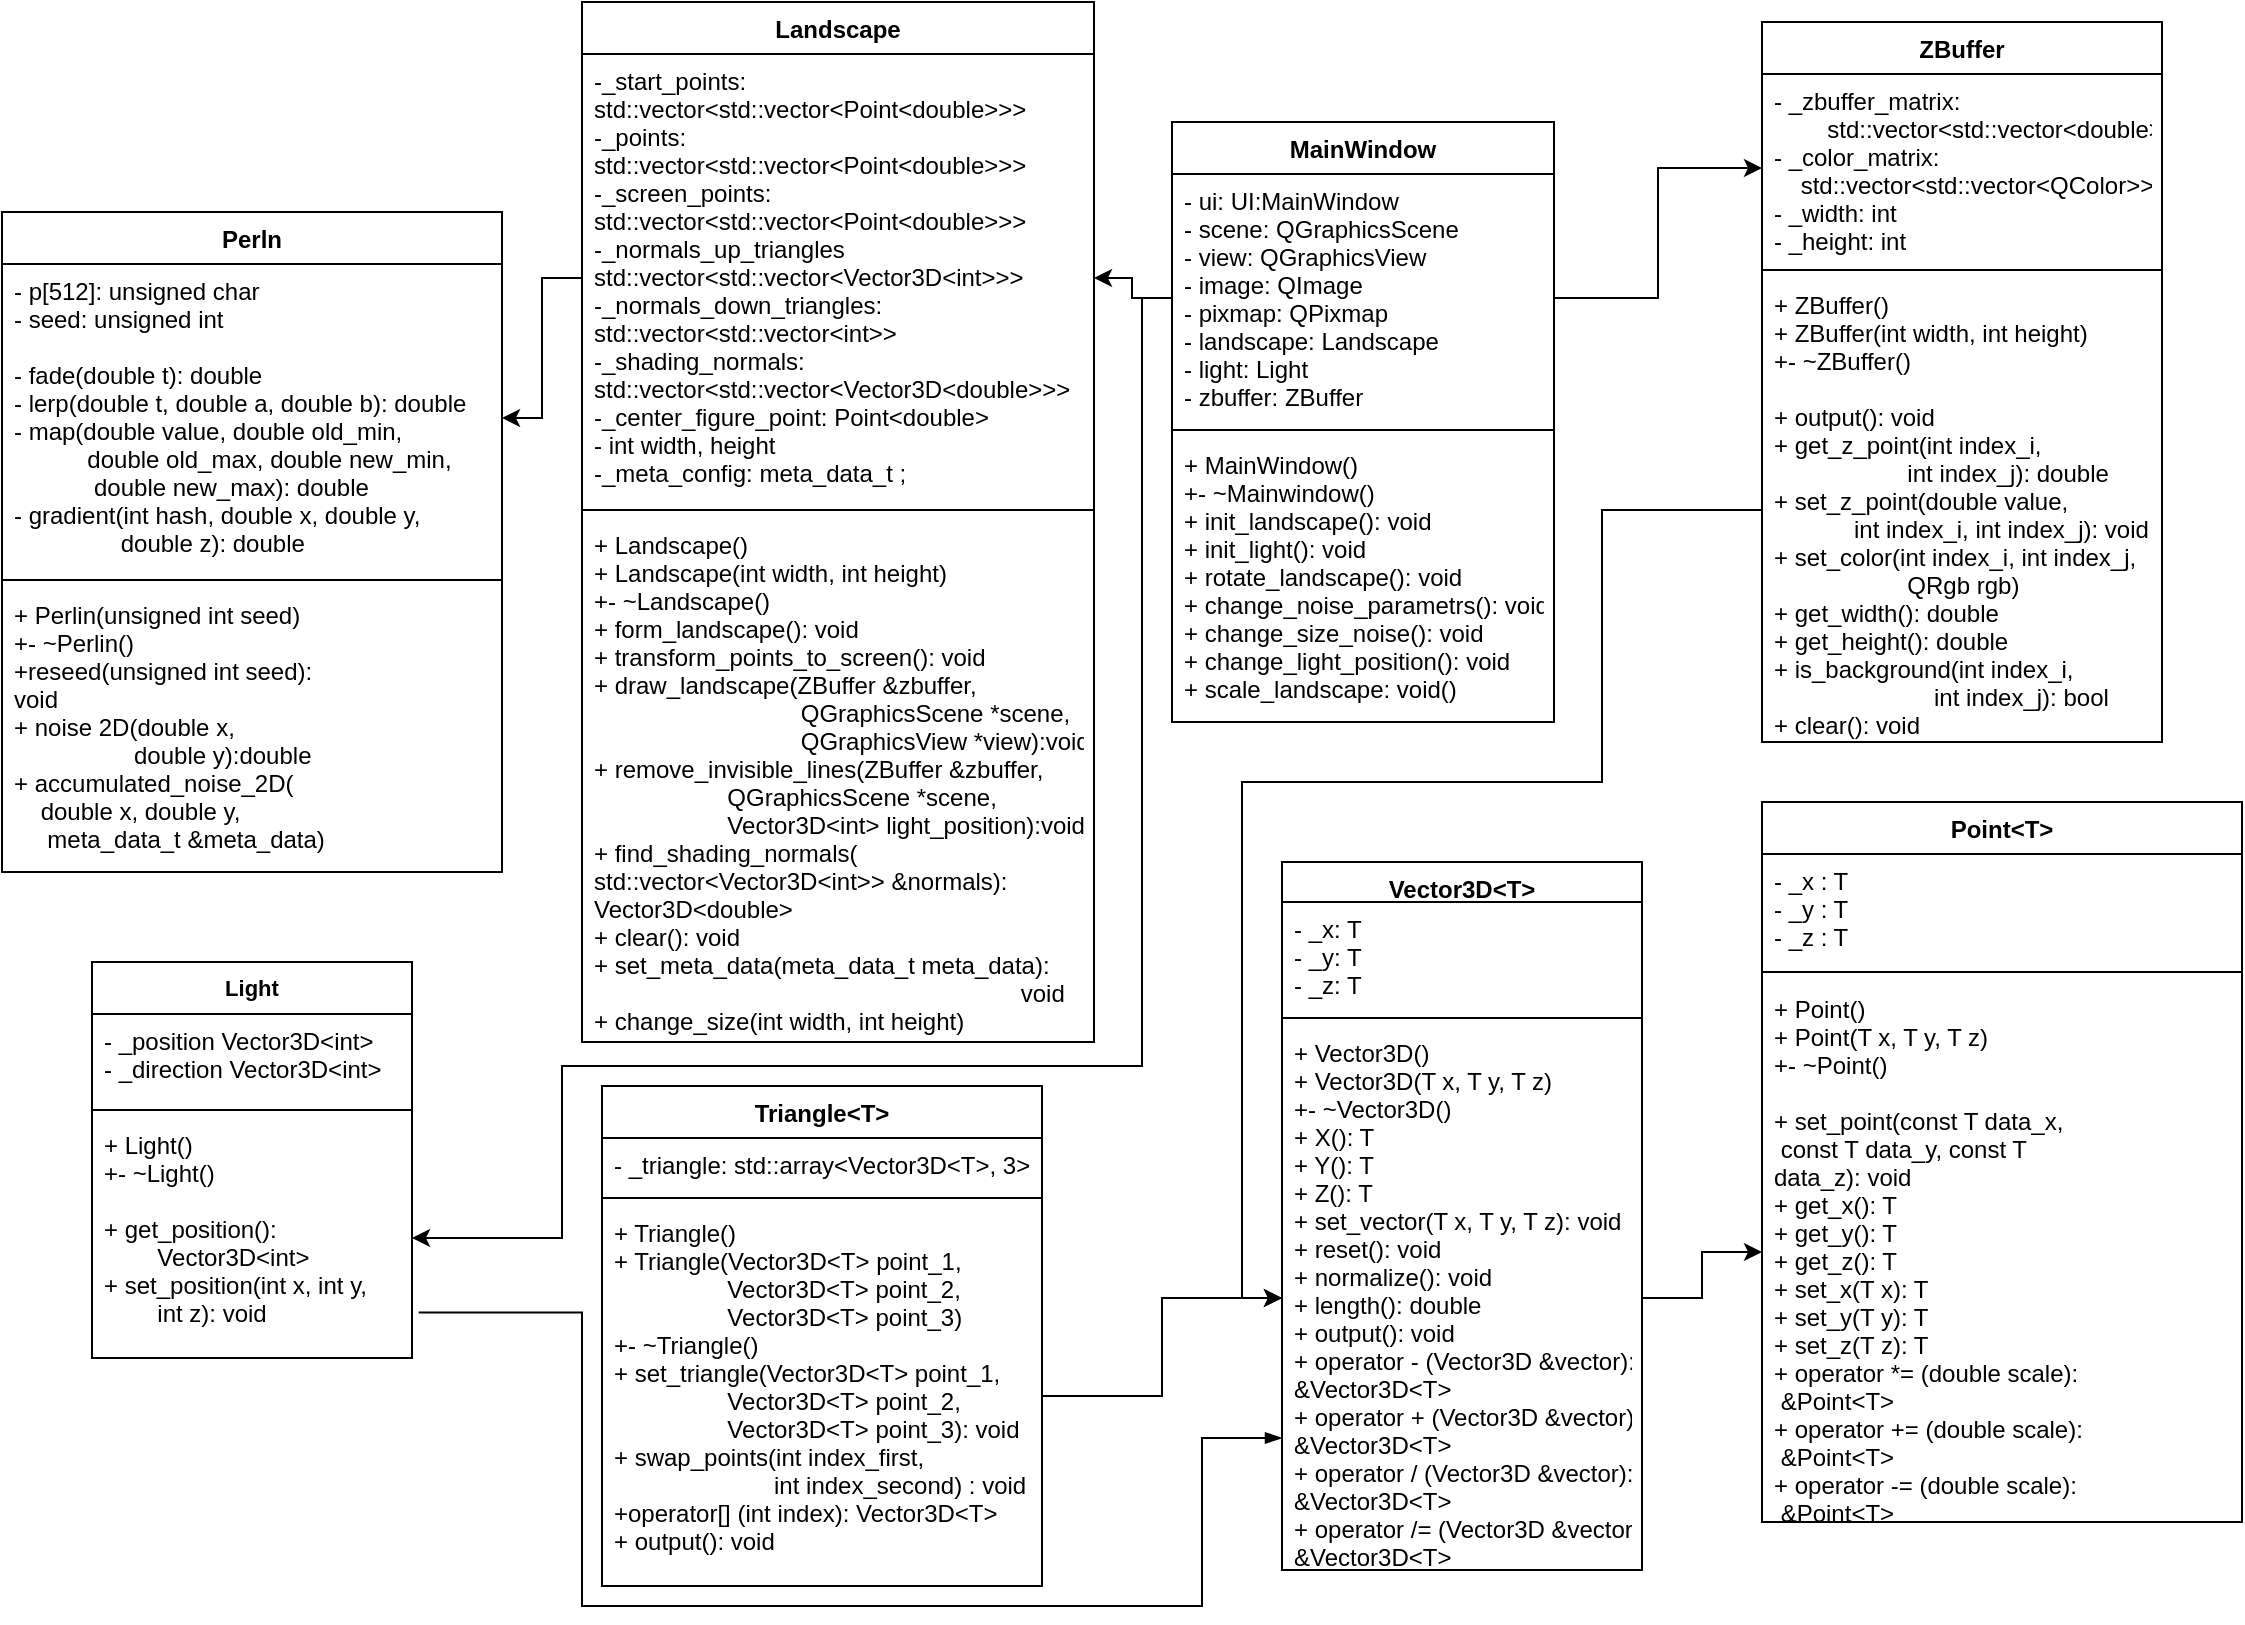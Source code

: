 <mxfile version="14.9.6" type="device"><diagram id="UIUgSmpHJvGUYFmtRbFh" name="Диаграмма классов"><mxGraphModel dx="1483" dy="856" grid="1" gridSize="10" guides="1" tooltips="1" connect="1" arrows="1" fold="1" page="1" pageScale="1" pageWidth="1169" pageHeight="827" math="0" shadow="0"><root><mxCell id="0"/><mxCell id="1" parent="0"/><mxCell id="x_A3Bgs5jIyPgpAnWUdy-1" value="Point&lt;T&gt;" style="swimlane;fontStyle=1;align=center;verticalAlign=top;childLayout=stackLayout;horizontal=1;startSize=26;horizontalStack=0;resizeParent=1;resizeParentMax=0;resizeLast=0;collapsible=1;marginBottom=0;" vertex="1" parent="1"><mxGeometry x="920" y="408" width="240" height="360" as="geometry"/></mxCell><mxCell id="x_A3Bgs5jIyPgpAnWUdy-2" value="- _x : T&#10;- _y : T&#10;- _z : T" style="text;strokeColor=none;fillColor=none;align=left;verticalAlign=top;spacingLeft=4;spacingRight=4;overflow=hidden;rotatable=0;points=[[0,0.5],[1,0.5]];portConstraint=eastwest;" vertex="1" parent="x_A3Bgs5jIyPgpAnWUdy-1"><mxGeometry y="26" width="240" height="54" as="geometry"/></mxCell><mxCell id="x_A3Bgs5jIyPgpAnWUdy-3" value="" style="line;strokeWidth=1;fillColor=none;align=left;verticalAlign=middle;spacingTop=-1;spacingLeft=3;spacingRight=3;rotatable=0;labelPosition=right;points=[];portConstraint=eastwest;" vertex="1" parent="x_A3Bgs5jIyPgpAnWUdy-1"><mxGeometry y="80" width="240" height="10" as="geometry"/></mxCell><mxCell id="x_A3Bgs5jIyPgpAnWUdy-4" value="+ Point()&#10;+ Point(T x, T y, T z)&#10;+- ~Point()&#10;&#10;+ set_point(const T data_x,&#10; const T data_y, const T &#10;data_z): void&#10;+ get_x(): T&#10;+ get_y(): T&#10;+ get_z(): T&#10;+ set_x(T x): T&#10;+ set_y(T y): T&#10;+ set_z(T z): T&#10;+ operator *= (double scale):&#10; &amp;Point&lt;T&gt;&#10;+ operator += (double scale):&#10; &amp;Point&lt;T&gt;&#10;+ operator -= (double scale):&#10; &amp;Point&lt;T&gt;&#10;+output_point(): void&#10;&#10;" style="text;strokeColor=none;fillColor=none;align=left;verticalAlign=top;spacingLeft=4;spacingRight=4;overflow=hidden;rotatable=0;points=[[0,0.5],[1,0.5]];portConstraint=eastwest;" vertex="1" parent="x_A3Bgs5jIyPgpAnWUdy-1"><mxGeometry y="90" width="240" height="270" as="geometry"/></mxCell><mxCell id="x_A3Bgs5jIyPgpAnWUdy-5" value="Landscape" style="swimlane;fontStyle=1;align=center;verticalAlign=top;childLayout=stackLayout;horizontal=1;startSize=26;horizontalStack=0;resizeParent=1;resizeParentMax=0;resizeLast=0;collapsible=1;marginBottom=0;" vertex="1" parent="1"><mxGeometry x="330" y="8" width="256" height="520" as="geometry"/></mxCell><mxCell id="x_A3Bgs5jIyPgpAnWUdy-6" value="-_start_points: &#10;std::vector&lt;std::vector&lt;Point&lt;double&gt;&gt;&gt;&#10;-_points: &#10;std::vector&lt;std::vector&lt;Point&lt;double&gt;&gt;&gt;      &#10;-_screen_points: &#10;std::vector&lt;std::vector&lt;Point&lt;double&gt;&gt;&gt;     &#10;-_normals_up_triangles&#10;std::vector&lt;std::vector&lt;Vector3D&lt;int&gt;&gt;&gt;    &#10;-_normals_down_triangles: &#10;std::vector&lt;std::vector&lt;int&gt;&gt;    &#10;-_shading_normals:&#10;std::vector&lt;std::vector&lt;Vector3D&lt;double&gt;&gt;&gt;&#10;-_center_figure_point: Point&lt;double&gt; &#10;- int width, height&#10;-_meta_config: meta_data_t ;&#10;" style="text;strokeColor=none;fillColor=none;align=left;verticalAlign=top;spacingLeft=4;spacingRight=4;overflow=hidden;rotatable=0;points=[[0,0.5],[1,0.5]];portConstraint=eastwest;" vertex="1" parent="x_A3Bgs5jIyPgpAnWUdy-5"><mxGeometry y="26" width="256" height="224" as="geometry"/></mxCell><mxCell id="x_A3Bgs5jIyPgpAnWUdy-7" value="" style="line;strokeWidth=1;fillColor=none;align=left;verticalAlign=middle;spacingTop=-1;spacingLeft=3;spacingRight=3;rotatable=0;labelPosition=right;points=[];portConstraint=eastwest;" vertex="1" parent="x_A3Bgs5jIyPgpAnWUdy-5"><mxGeometry y="250" width="256" height="8" as="geometry"/></mxCell><mxCell id="x_A3Bgs5jIyPgpAnWUdy-8" value="+ Landscape()&#10;+ Landscape(int width, int height)&#10;+- ~Landscape()&#10;+ form_landscape(): void&#10;+ transform_points_to_screen(): void&#10;+ draw_landscape(ZBuffer &amp;zbuffer,&#10;                               QGraphicsScene *scene,&#10;                               QGraphicsView *view):void&#10;+ remove_invisible_lines(ZBuffer &amp;zbuffer,&#10;                    QGraphicsScene *scene,&#10;                    Vector3D&lt;int&gt; light_position):void&#10;+ find_shading_normals(&#10;std::vector&lt;Vector3D&lt;int&gt;&gt; &amp;normals): &#10;Vector3D&lt;double&gt;&#10;+ clear(): void&#10;+ set_meta_data(meta_data_t meta_data):&#10;                                                                void&#10;+ change_size(int width, int height)&#10;" style="text;strokeColor=none;fillColor=none;align=left;verticalAlign=top;spacingLeft=4;spacingRight=4;overflow=hidden;rotatable=0;points=[[0,0.5],[1,0.5]];portConstraint=eastwest;" vertex="1" parent="x_A3Bgs5jIyPgpAnWUdy-5"><mxGeometry y="258" width="256" height="262" as="geometry"/></mxCell><mxCell id="x_A3Bgs5jIyPgpAnWUdy-9" value="Vector3D&lt;T&gt;" style="swimlane;fontStyle=1;align=center;verticalAlign=top;childLayout=stackLayout;horizontal=1;startSize=20;horizontalStack=0;resizeParent=1;resizeParentMax=0;resizeLast=0;collapsible=1;marginBottom=0;" vertex="1" parent="1"><mxGeometry x="680" y="438" width="180" height="354" as="geometry"/></mxCell><mxCell id="x_A3Bgs5jIyPgpAnWUdy-10" value="- _x: T&#10;- _y: T&#10;- _z: T" style="text;strokeColor=none;fillColor=none;align=left;verticalAlign=top;spacingLeft=4;spacingRight=4;overflow=hidden;rotatable=0;points=[[0,0.5],[1,0.5]];portConstraint=eastwest;" vertex="1" parent="x_A3Bgs5jIyPgpAnWUdy-9"><mxGeometry y="20" width="180" height="54" as="geometry"/></mxCell><mxCell id="x_A3Bgs5jIyPgpAnWUdy-11" value="" style="line;strokeWidth=1;fillColor=none;align=left;verticalAlign=middle;spacingTop=-1;spacingLeft=3;spacingRight=3;rotatable=0;labelPosition=right;points=[];portConstraint=eastwest;" vertex="1" parent="x_A3Bgs5jIyPgpAnWUdy-9"><mxGeometry y="74" width="180" height="8" as="geometry"/></mxCell><mxCell id="x_A3Bgs5jIyPgpAnWUdy-12" value="+ Vector3D()&#10;+ Vector3D(T x, T y, T z)&#10;+- ~Vector3D()&#10;+ X(): T&#10;+ Y(): T&#10;+ Z(): T&#10;+ set_vector(T x, T y, T z): void&#10;+ reset(): void&#10;+ normalize(): void&#10;+ length(): double&#10;+ output(): void&#10;+ operator - (Vector3D &amp;vector):&#10;&amp;Vector3D&lt;T&gt;&#10;+ operator + (Vector3D &amp;vector):&#10;&amp;Vector3D&lt;T&gt;&#10;+ operator / (Vector3D &amp;vector):&#10;&amp;Vector3D&lt;T&gt;&#10;+ operator /= (Vector3D &amp;vector):&#10;&amp;Vector3D&lt;T&gt;&#10;" style="text;strokeColor=none;fillColor=none;align=left;verticalAlign=top;spacingLeft=4;spacingRight=4;overflow=hidden;rotatable=0;points=[[0,0.5],[1,0.5]];portConstraint=eastwest;" vertex="1" parent="x_A3Bgs5jIyPgpAnWUdy-9"><mxGeometry y="82" width="180" height="272" as="geometry"/></mxCell><mxCell id="x_A3Bgs5jIyPgpAnWUdy-13" value="ZBuffer" style="swimlane;fontStyle=1;align=center;verticalAlign=top;childLayout=stackLayout;horizontal=1;startSize=26;horizontalStack=0;resizeParent=1;resizeParentMax=0;resizeLast=0;collapsible=1;marginBottom=0;" vertex="1" parent="1"><mxGeometry x="920" y="18" width="200" height="360" as="geometry"/></mxCell><mxCell id="x_A3Bgs5jIyPgpAnWUdy-14" value="- _zbuffer_matrix: &#10;        std::vector&lt;std::vector&lt;double&gt;&gt;&#10;- _color_matrix:&#10;    std::vector&lt;std::vector&lt;QColor&gt;&gt;&#10;- _width: int&#10;- _height: int&#10;" style="text;strokeColor=none;fillColor=none;align=left;verticalAlign=top;spacingLeft=4;spacingRight=4;overflow=hidden;rotatable=0;points=[[0,0.5],[1,0.5]];portConstraint=eastwest;" vertex="1" parent="x_A3Bgs5jIyPgpAnWUdy-13"><mxGeometry y="26" width="200" height="94" as="geometry"/></mxCell><mxCell id="x_A3Bgs5jIyPgpAnWUdy-15" value="" style="line;strokeWidth=1;fillColor=none;align=left;verticalAlign=middle;spacingTop=-1;spacingLeft=3;spacingRight=3;rotatable=0;labelPosition=right;points=[];portConstraint=eastwest;" vertex="1" parent="x_A3Bgs5jIyPgpAnWUdy-13"><mxGeometry y="120" width="200" height="8" as="geometry"/></mxCell><mxCell id="x_A3Bgs5jIyPgpAnWUdy-16" value="+ ZBuffer()&#10;+ ZBuffer(int width, int height)&#10;+- ~ZBuffer()&#10;&#10;+ output(): void&#10;+ get_z_point(int index_i,&#10;                    int index_j): double&#10;+ set_z_point(double value, &#10;            int index_i, int index_j): void&#10;+ set_color(int index_i, int index_j,&#10;                    QRgb rgb)&#10;+ get_width(): double&#10;+ get_height(): double&#10;+ is_background(int index_i,&#10;                        int index_j): bool&#10;+ clear(): void&#10;&#10;" style="text;strokeColor=none;fillColor=none;align=left;verticalAlign=top;spacingLeft=4;spacingRight=4;overflow=hidden;rotatable=0;points=[[0,0.5],[1,0.5]];portConstraint=eastwest;" vertex="1" parent="x_A3Bgs5jIyPgpAnWUdy-13"><mxGeometry y="128" width="200" height="232" as="geometry"/></mxCell><mxCell id="x_A3Bgs5jIyPgpAnWUdy-21" value="Triangle&lt;T&gt;" style="swimlane;fontStyle=1;align=center;verticalAlign=top;childLayout=stackLayout;horizontal=1;startSize=26;horizontalStack=0;resizeParent=1;resizeParentMax=0;resizeLast=0;collapsible=1;marginBottom=0;" vertex="1" parent="1"><mxGeometry x="340" y="550" width="220" height="250" as="geometry"/></mxCell><mxCell id="x_A3Bgs5jIyPgpAnWUdy-22" value="- _triangle: std::array&lt;Vector3D&lt;T&gt;, 3&gt;" style="text;strokeColor=none;fillColor=none;align=left;verticalAlign=top;spacingLeft=4;spacingRight=4;overflow=hidden;rotatable=0;points=[[0,0.5],[1,0.5]];portConstraint=eastwest;" vertex="1" parent="x_A3Bgs5jIyPgpAnWUdy-21"><mxGeometry y="26" width="220" height="26" as="geometry"/></mxCell><mxCell id="x_A3Bgs5jIyPgpAnWUdy-23" value="" style="line;strokeWidth=1;fillColor=none;align=left;verticalAlign=middle;spacingTop=-1;spacingLeft=3;spacingRight=3;rotatable=0;labelPosition=right;points=[];portConstraint=eastwest;" vertex="1" parent="x_A3Bgs5jIyPgpAnWUdy-21"><mxGeometry y="52" width="220" height="8" as="geometry"/></mxCell><mxCell id="x_A3Bgs5jIyPgpAnWUdy-24" value="+ Triangle()&#10;+ Triangle(Vector3D&lt;T&gt; point_1,&#10;                 Vector3D&lt;T&gt; point_2,&#10;                 Vector3D&lt;T&gt; point_3)&#10;+- ~Triangle()&#10;+ set_triangle(Vector3D&lt;T&gt; point_1,&#10;                 Vector3D&lt;T&gt; point_2,&#10;                 Vector3D&lt;T&gt; point_3): void&#10;+ swap_points(int index_first,&#10;                        int index_second) : void&#10;+operator[] (int index): Vector3D&lt;T&gt;&#10;+ output(): void" style="text;strokeColor=none;fillColor=none;align=left;verticalAlign=top;spacingLeft=4;spacingRight=4;overflow=hidden;rotatable=0;points=[[0,0.5],[1,0.5]];portConstraint=eastwest;" vertex="1" parent="x_A3Bgs5jIyPgpAnWUdy-21"><mxGeometry y="60" width="220" height="190" as="geometry"/></mxCell><mxCell id="x_A3Bgs5jIyPgpAnWUdy-31" value="Perln" style="swimlane;fontStyle=1;align=center;verticalAlign=top;childLayout=stackLayout;horizontal=1;startSize=26;horizontalStack=0;resizeParent=1;resizeParentMax=0;resizeLast=0;collapsible=1;marginBottom=0;fontColor=#000000;" vertex="1" parent="1"><mxGeometry x="40" y="113" width="250" height="330" as="geometry"/></mxCell><mxCell id="x_A3Bgs5jIyPgpAnWUdy-32" value="- p[512]: unsigned char&#10;- seed: unsigned int&#10;&#10;- fade(double t): double&#10;- lerp(double t, double a, double b): double&#10;- map(double value, double old_min,&#10;           double old_max, double new_min,&#10;            double new_max): double&#10;- gradient(int hash, double x, double y, &#10;                double z): double&#10;" style="text;strokeColor=none;fillColor=none;align=left;verticalAlign=top;spacingLeft=4;spacingRight=4;overflow=hidden;rotatable=0;points=[[0,0.5],[1,0.5]];portConstraint=eastwest;" vertex="1" parent="x_A3Bgs5jIyPgpAnWUdy-31"><mxGeometry y="26" width="250" height="154" as="geometry"/></mxCell><mxCell id="x_A3Bgs5jIyPgpAnWUdy-33" value="" style="line;strokeWidth=1;fillColor=none;align=left;verticalAlign=middle;spacingTop=-1;spacingLeft=3;spacingRight=3;rotatable=0;labelPosition=right;points=[];portConstraint=eastwest;" vertex="1" parent="x_A3Bgs5jIyPgpAnWUdy-31"><mxGeometry y="180" width="250" height="8" as="geometry"/></mxCell><mxCell id="x_A3Bgs5jIyPgpAnWUdy-34" value="+ Perlin(unsigned int seed)&#10;+- ~Perlin()&#10;+reseed(unsigned int seed): &#10;void&#10;+ noise 2D(double x,&#10;                  double y):double&#10;+ accumulated_noise_2D(&#10;    double x, double y,&#10;     meta_data_t &amp;meta_data)" style="text;strokeColor=none;fillColor=none;align=left;verticalAlign=top;spacingLeft=4;spacingRight=4;overflow=hidden;rotatable=0;points=[[0,0.5],[1,0.5]];portConstraint=eastwest;" vertex="1" parent="x_A3Bgs5jIyPgpAnWUdy-31"><mxGeometry y="188" width="250" height="142" as="geometry"/></mxCell><mxCell id="x_A3Bgs5jIyPgpAnWUdy-39" value="MainWindow" style="swimlane;fontStyle=1;align=center;verticalAlign=top;childLayout=stackLayout;horizontal=1;startSize=26;horizontalStack=0;resizeParent=1;resizeParentMax=0;resizeLast=0;collapsible=1;marginBottom=0;fontColor=#000000;" vertex="1" parent="1"><mxGeometry x="625" y="68" width="191" height="300" as="geometry"/></mxCell><mxCell id="x_A3Bgs5jIyPgpAnWUdy-40" value="- ui: UI:MainWindow&#10;- scene: QGraphicsScene&#10;- view: QGraphicsView&#10;- image: QImage&#10;- pixmap: QPixmap&#10;- landscape: Landscape&#10;- light: Light&#10;- zbuffer: ZBuffer" style="text;strokeColor=none;fillColor=none;align=left;verticalAlign=top;spacingLeft=4;spacingRight=4;overflow=hidden;rotatable=0;points=[[0,0.5],[1,0.5]];portConstraint=eastwest;" vertex="1" parent="x_A3Bgs5jIyPgpAnWUdy-39"><mxGeometry y="26" width="191" height="124" as="geometry"/></mxCell><mxCell id="x_A3Bgs5jIyPgpAnWUdy-41" value="" style="line;strokeWidth=1;fillColor=none;align=left;verticalAlign=middle;spacingTop=-1;spacingLeft=3;spacingRight=3;rotatable=0;labelPosition=right;points=[];portConstraint=eastwest;" vertex="1" parent="x_A3Bgs5jIyPgpAnWUdy-39"><mxGeometry y="150" width="191" height="8" as="geometry"/></mxCell><mxCell id="x_A3Bgs5jIyPgpAnWUdy-42" value="+ MainWindow()&#10;+- ~Mainwindow()&#10;+ init_landscape(): void&#10;+ init_light(): void&#10;+ rotate_landscape(): void&#10;+ change_noise_parametrs(): void&#10;+ change_size_noise(): void&#10;+ change_light_position(): void&#10;+ scale_landscape: void()" style="text;strokeColor=none;fillColor=none;align=left;verticalAlign=top;spacingLeft=4;spacingRight=4;overflow=hidden;rotatable=0;points=[[0,0.5],[1,0.5]];portConstraint=eastwest;" vertex="1" parent="x_A3Bgs5jIyPgpAnWUdy-39"><mxGeometry y="158" width="191" height="142" as="geometry"/></mxCell><mxCell id="x_A3Bgs5jIyPgpAnWUdy-48" style="edgeStyle=orthogonalEdgeStyle;rounded=0;orthogonalLoop=1;jettySize=auto;html=1;exitX=0;exitY=0.5;exitDx=0;exitDy=0;entryX=1;entryY=0.5;entryDx=0;entryDy=0;fontColor=#000000;" edge="1" parent="1" source="x_A3Bgs5jIyPgpAnWUdy-40" target="x_A3Bgs5jIyPgpAnWUdy-6"><mxGeometry relative="1" as="geometry"/></mxCell><mxCell id="x_A3Bgs5jIyPgpAnWUdy-50" style="edgeStyle=orthogonalEdgeStyle;rounded=0;orthogonalLoop=1;jettySize=auto;html=1;exitX=0;exitY=0.5;exitDx=0;exitDy=0;entryX=1;entryY=0.5;entryDx=0;entryDy=0;fontColor=#000000;" edge="1" parent="1" source="x_A3Bgs5jIyPgpAnWUdy-6" target="x_A3Bgs5jIyPgpAnWUdy-32"><mxGeometry relative="1" as="geometry"/></mxCell><mxCell id="x_A3Bgs5jIyPgpAnWUdy-54" style="edgeStyle=orthogonalEdgeStyle;rounded=0;orthogonalLoop=1;jettySize=auto;html=1;exitX=1;exitY=0.5;exitDx=0;exitDy=0;entryX=0;entryY=0.5;entryDx=0;entryDy=0;fontColor=#000000;" edge="1" parent="1" source="x_A3Bgs5jIyPgpAnWUdy-40" target="x_A3Bgs5jIyPgpAnWUdy-14"><mxGeometry relative="1" as="geometry"/></mxCell><mxCell id="x_A3Bgs5jIyPgpAnWUdy-56" style="edgeStyle=orthogonalEdgeStyle;rounded=0;orthogonalLoop=1;jettySize=auto;html=1;exitX=0;exitY=0.5;exitDx=0;exitDy=0;entryX=0;entryY=0.5;entryDx=0;entryDy=0;fontColor=#000000;" edge="1" parent="1" source="x_A3Bgs5jIyPgpAnWUdy-16" target="x_A3Bgs5jIyPgpAnWUdy-12"><mxGeometry relative="1" as="geometry"><Array as="points"><mxPoint x="840" y="262"/><mxPoint x="840" y="398"/><mxPoint x="660" y="398"/><mxPoint x="660" y="656"/></Array></mxGeometry></mxCell><mxCell id="x_A3Bgs5jIyPgpAnWUdy-57" style="edgeStyle=orthogonalEdgeStyle;rounded=0;orthogonalLoop=1;jettySize=auto;html=1;exitX=1;exitY=0.5;exitDx=0;exitDy=0;fontColor=#000000;" edge="1" parent="1" source="x_A3Bgs5jIyPgpAnWUdy-12" target="x_A3Bgs5jIyPgpAnWUdy-4"><mxGeometry relative="1" as="geometry"/></mxCell><mxCell id="x_A3Bgs5jIyPgpAnWUdy-60" style="edgeStyle=orthogonalEdgeStyle;rounded=0;orthogonalLoop=1;jettySize=auto;html=1;exitX=1;exitY=0.5;exitDx=0;exitDy=0;entryX=0;entryY=0.5;entryDx=0;entryDy=0;fontSize=11;fontColor=#000000;" edge="1" parent="1" source="x_A3Bgs5jIyPgpAnWUdy-24" target="x_A3Bgs5jIyPgpAnWUdy-12"><mxGeometry relative="1" as="geometry"/></mxCell><mxCell id="x_A3Bgs5jIyPgpAnWUdy-61" value="Light" style="swimlane;fontStyle=1;align=center;verticalAlign=top;childLayout=stackLayout;horizontal=1;startSize=26;horizontalStack=0;resizeParent=1;resizeParentMax=0;resizeLast=0;collapsible=1;marginBottom=0;fontSize=11;fontColor=#000000;" vertex="1" parent="1"><mxGeometry x="85" y="488" width="160" height="198" as="geometry"/></mxCell><mxCell id="x_A3Bgs5jIyPgpAnWUdy-62" value="- _position Vector3D&lt;int&gt;&#10;- _direction Vector3D&lt;int&gt;" style="text;strokeColor=none;fillColor=none;align=left;verticalAlign=top;spacingLeft=4;spacingRight=4;overflow=hidden;rotatable=0;points=[[0,0.5],[1,0.5]];portConstraint=eastwest;" vertex="1" parent="x_A3Bgs5jIyPgpAnWUdy-61"><mxGeometry y="26" width="160" height="44" as="geometry"/></mxCell><mxCell id="x_A3Bgs5jIyPgpAnWUdy-63" value="" style="line;strokeWidth=1;fillColor=none;align=left;verticalAlign=middle;spacingTop=-1;spacingLeft=3;spacingRight=3;rotatable=0;labelPosition=right;points=[];portConstraint=eastwest;" vertex="1" parent="x_A3Bgs5jIyPgpAnWUdy-61"><mxGeometry y="70" width="160" height="8" as="geometry"/></mxCell><mxCell id="x_A3Bgs5jIyPgpAnWUdy-64" value="+ Light()&#10;+- ~Light()&#10;&#10;+ get_position(): &#10;        Vector3D&lt;int&gt;&#10;+ set_position(int x, int y,&#10;        int z): void&#10;" style="text;strokeColor=none;fillColor=none;align=left;verticalAlign=top;spacingLeft=4;spacingRight=4;overflow=hidden;rotatable=0;points=[[0,0.5],[1,0.5]];portConstraint=eastwest;" vertex="1" parent="x_A3Bgs5jIyPgpAnWUdy-61"><mxGeometry y="78" width="160" height="120" as="geometry"/></mxCell><mxCell id="x_A3Bgs5jIyPgpAnWUdy-66" style="edgeStyle=orthogonalEdgeStyle;rounded=0;orthogonalLoop=1;jettySize=auto;html=1;exitX=0;exitY=0.5;exitDx=0;exitDy=0;entryX=1;entryY=0.5;entryDx=0;entryDy=0;fontSize=11;fontColor=#000000;" edge="1" parent="1" source="x_A3Bgs5jIyPgpAnWUdy-40" target="x_A3Bgs5jIyPgpAnWUdy-64"><mxGeometry relative="1" as="geometry"><Array as="points"><mxPoint x="610" y="156"/><mxPoint x="610" y="540"/><mxPoint x="320" y="540"/><mxPoint x="320" y="626"/></Array></mxGeometry></mxCell><mxCell id="x_A3Bgs5jIyPgpAnWUdy-67" style="edgeStyle=orthogonalEdgeStyle;rounded=0;orthogonalLoop=1;jettySize=auto;html=1;entryX=1.021;entryY=0.81;entryDx=0;entryDy=0;entryPerimeter=0;fontSize=11;fontColor=#000000;startArrow=blockThin;startFill=1;endArrow=none;endFill=0;" edge="1" parent="1" target="x_A3Bgs5jIyPgpAnWUdy-64"><mxGeometry relative="1" as="geometry"><mxPoint x="680" y="726" as="sourcePoint"/><Array as="points"><mxPoint x="640" y="726"/><mxPoint x="640" y="810"/><mxPoint x="330" y="810"/><mxPoint x="330" y="663"/></Array></mxGeometry></mxCell></root></mxGraphModel></diagram></mxfile>